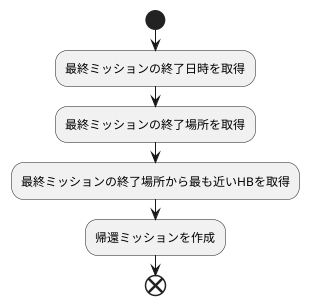 @startuml build-optimal-return-base-mission-flow-chart

start
:最終ミッションの終了日時を取得;
:最終ミッションの終了場所を取得;
:最終ミッションの終了場所から最も近いHBを取得;
:帰還ミッションを作成;
end

@enduml
